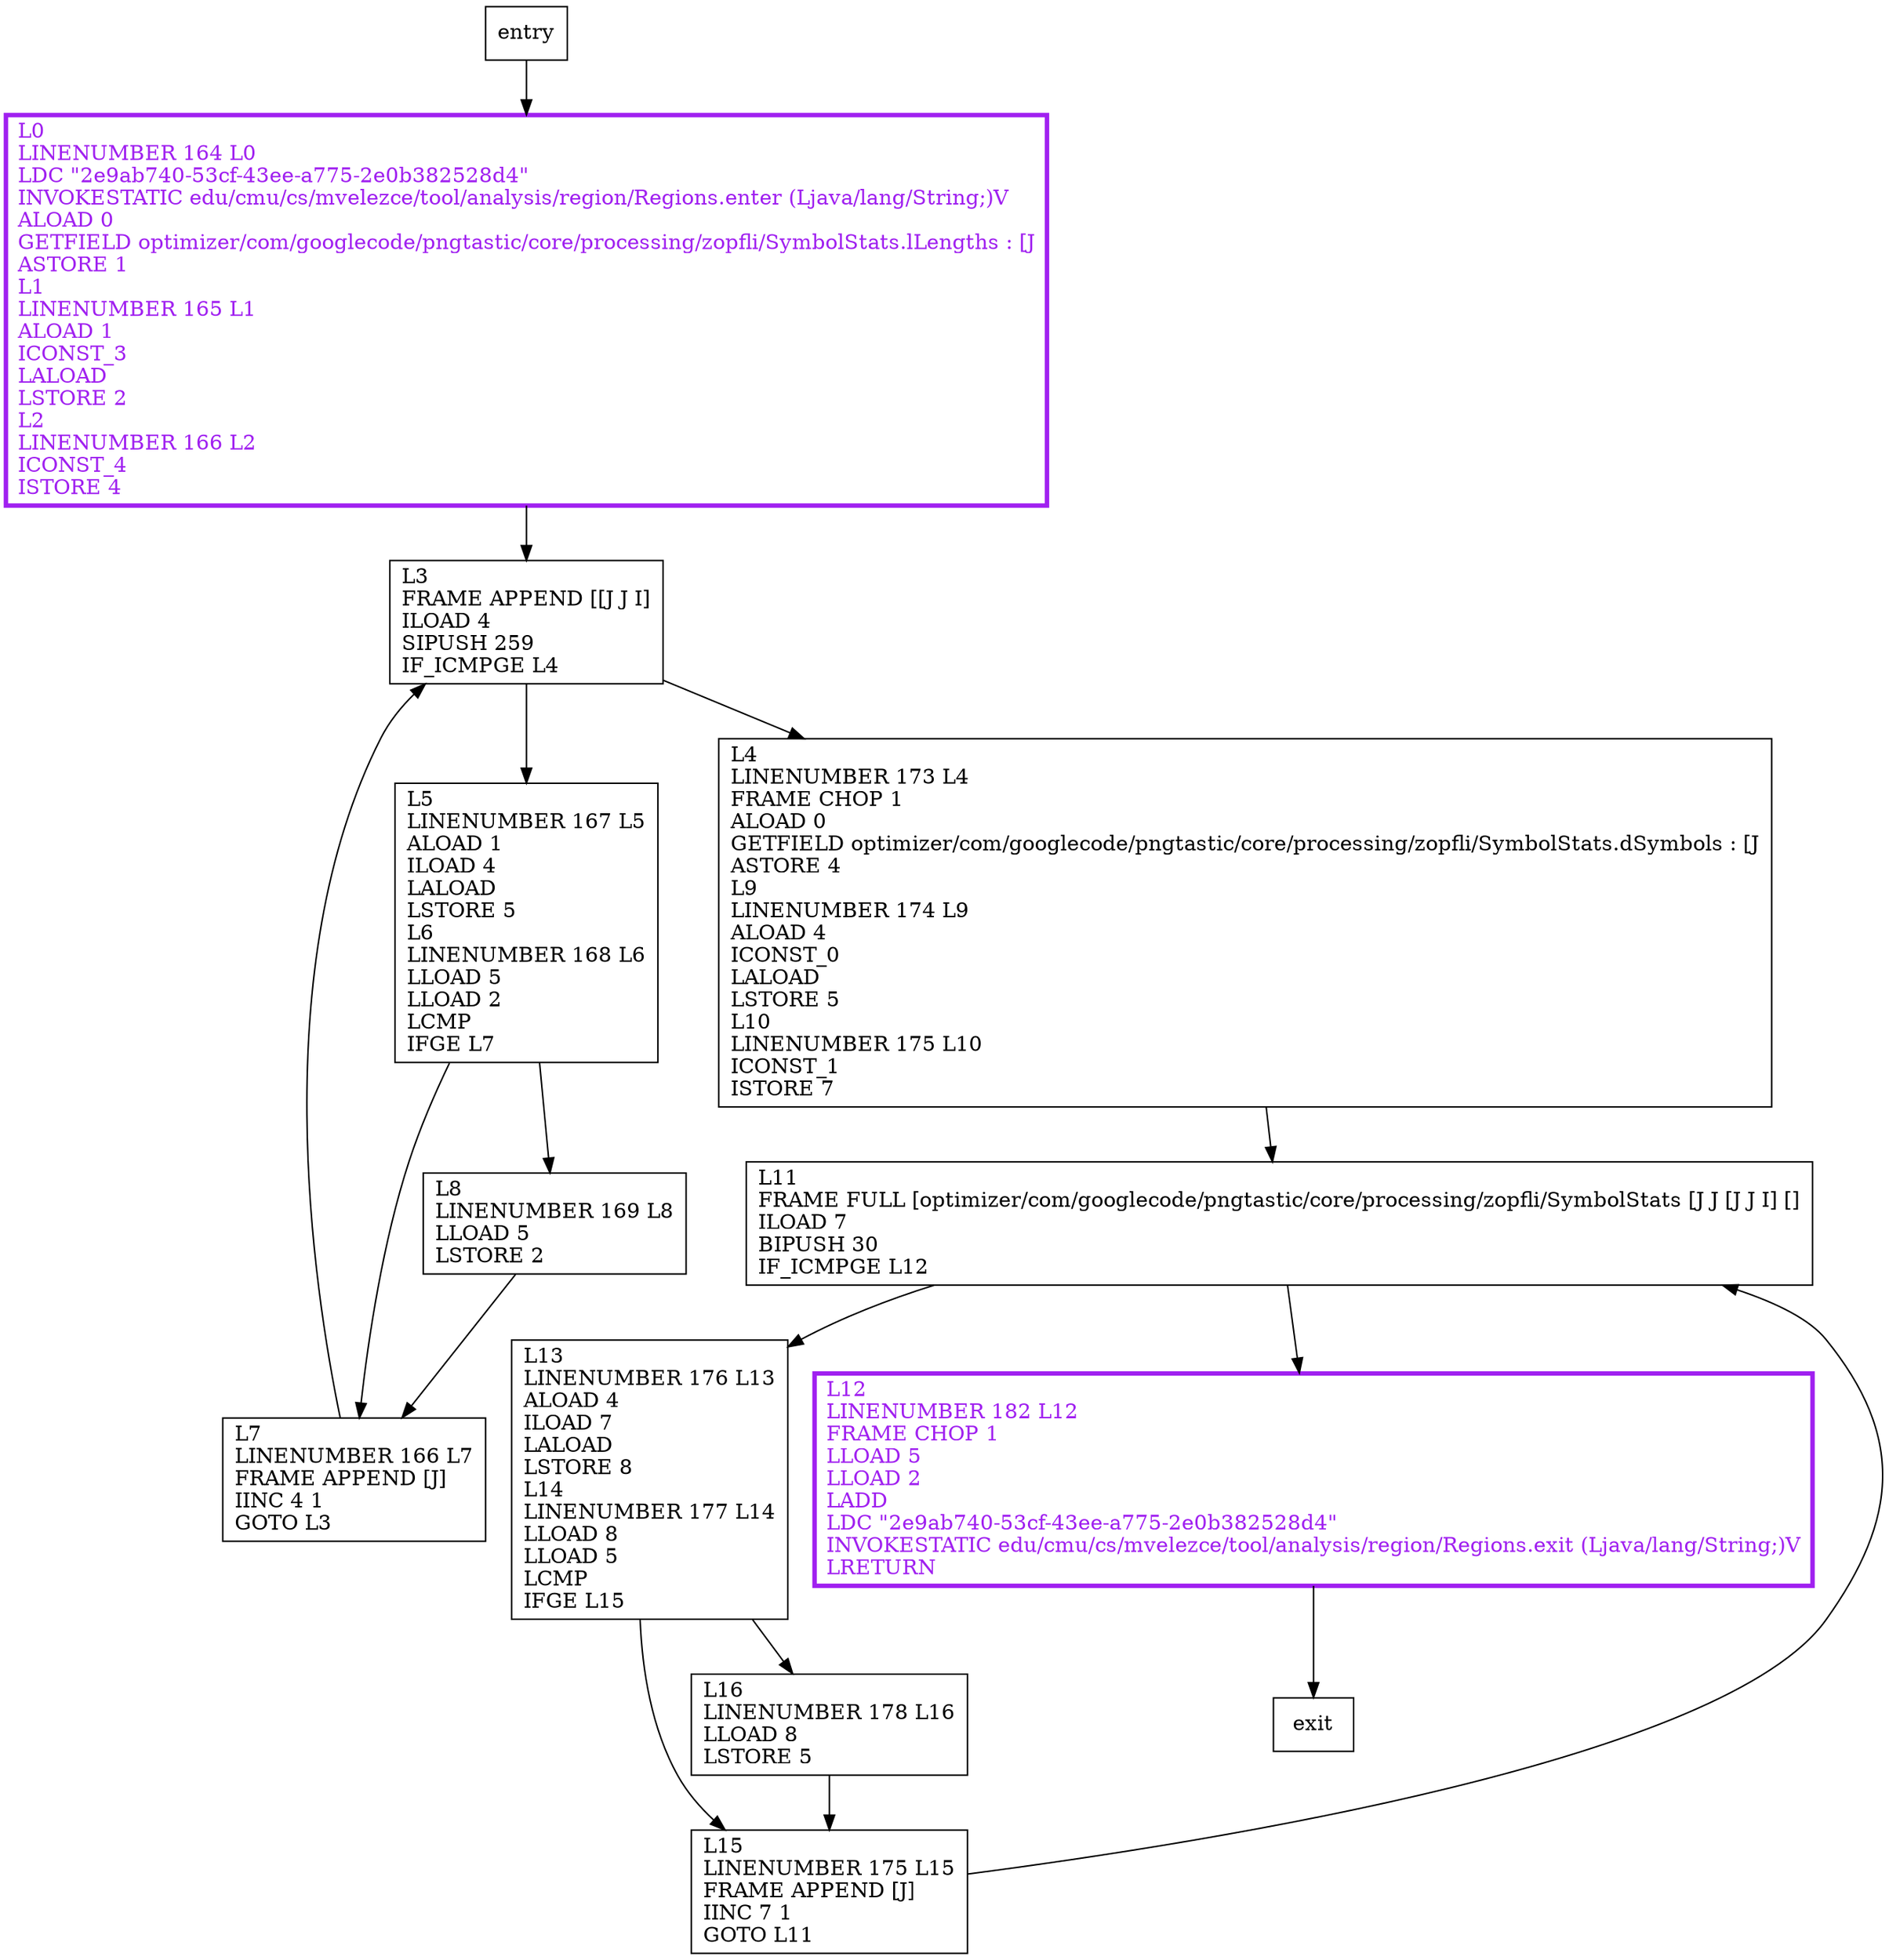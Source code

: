 digraph minCost {
node [shape=record];
863096089 [label="L4\lLINENUMBER 173 L4\lFRAME CHOP 1\lALOAD 0\lGETFIELD optimizer/com/googlecode/pngtastic/core/processing/zopfli/SymbolStats.dSymbols : [J\lASTORE 4\lL9\lLINENUMBER 174 L9\lALOAD 4\lICONST_0\lLALOAD\lLSTORE 5\lL10\lLINENUMBER 175 L10\lICONST_1\lISTORE 7\l"];
754510694 [label="L7\lLINENUMBER 166 L7\lFRAME APPEND [J]\lIINC 4 1\lGOTO L3\l"];
1379985535 [label="L13\lLINENUMBER 176 L13\lALOAD 4\lILOAD 7\lLALOAD\lLSTORE 8\lL14\lLINENUMBER 177 L14\lLLOAD 8\lLLOAD 5\lLCMP\lIFGE L15\l"];
879319116 [label="L0\lLINENUMBER 164 L0\lLDC \"2e9ab740-53cf-43ee-a775-2e0b382528d4\"\lINVOKESTATIC edu/cmu/cs/mvelezce/tool/analysis/region/Regions.enter (Ljava/lang/String;)V\lALOAD 0\lGETFIELD optimizer/com/googlecode/pngtastic/core/processing/zopfli/SymbolStats.lLengths : [J\lASTORE 1\lL1\lLINENUMBER 165 L1\lALOAD 1\lICONST_3\lLALOAD\lLSTORE 2\lL2\lLINENUMBER 166 L2\lICONST_4\lISTORE 4\l"];
838960834 [label="L11\lFRAME FULL [optimizer/com/googlecode/pngtastic/core/processing/zopfli/SymbolStats [J J [J J I] []\lILOAD 7\lBIPUSH 30\lIF_ICMPGE L12\l"];
2003052144 [label="L5\lLINENUMBER 167 L5\lALOAD 1\lILOAD 4\lLALOAD\lLSTORE 5\lL6\lLINENUMBER 168 L6\lLLOAD 5\lLLOAD 2\lLCMP\lIFGE L7\l"];
1378708877 [label="L8\lLINENUMBER 169 L8\lLLOAD 5\lLSTORE 2\l"];
965253107 [label="L12\lLINENUMBER 182 L12\lFRAME CHOP 1\lLLOAD 5\lLLOAD 2\lLADD\lLDC \"2e9ab740-53cf-43ee-a775-2e0b382528d4\"\lINVOKESTATIC edu/cmu/cs/mvelezce/tool/analysis/region/Regions.exit (Ljava/lang/String;)V\lLRETURN\l"];
1871277012 [label="L3\lFRAME APPEND [[J J I]\lILOAD 4\lSIPUSH 259\lIF_ICMPGE L4\l"];
1807263423 [label="L15\lLINENUMBER 175 L15\lFRAME APPEND [J]\lIINC 7 1\lGOTO L11\l"];
1330358231 [label="L16\lLINENUMBER 178 L16\lLLOAD 8\lLSTORE 5\l"];
entry;
exit;
863096089 -> 838960834;
754510694 -> 1871277012;
1379985535 -> 1807263423;
1379985535 -> 1330358231;
879319116 -> 1871277012;
838960834 -> 1379985535;
838960834 -> 965253107;
2003052144 -> 754510694;
2003052144 -> 1378708877;
1871277012 -> 863096089;
1871277012 -> 2003052144;
1807263423 -> 838960834;
entry -> 879319116;
1378708877 -> 754510694;
965253107 -> exit;
1330358231 -> 1807263423;
879319116[fontcolor="purple", penwidth=3, color="purple"];
965253107[fontcolor="purple", penwidth=3, color="purple"];
}
